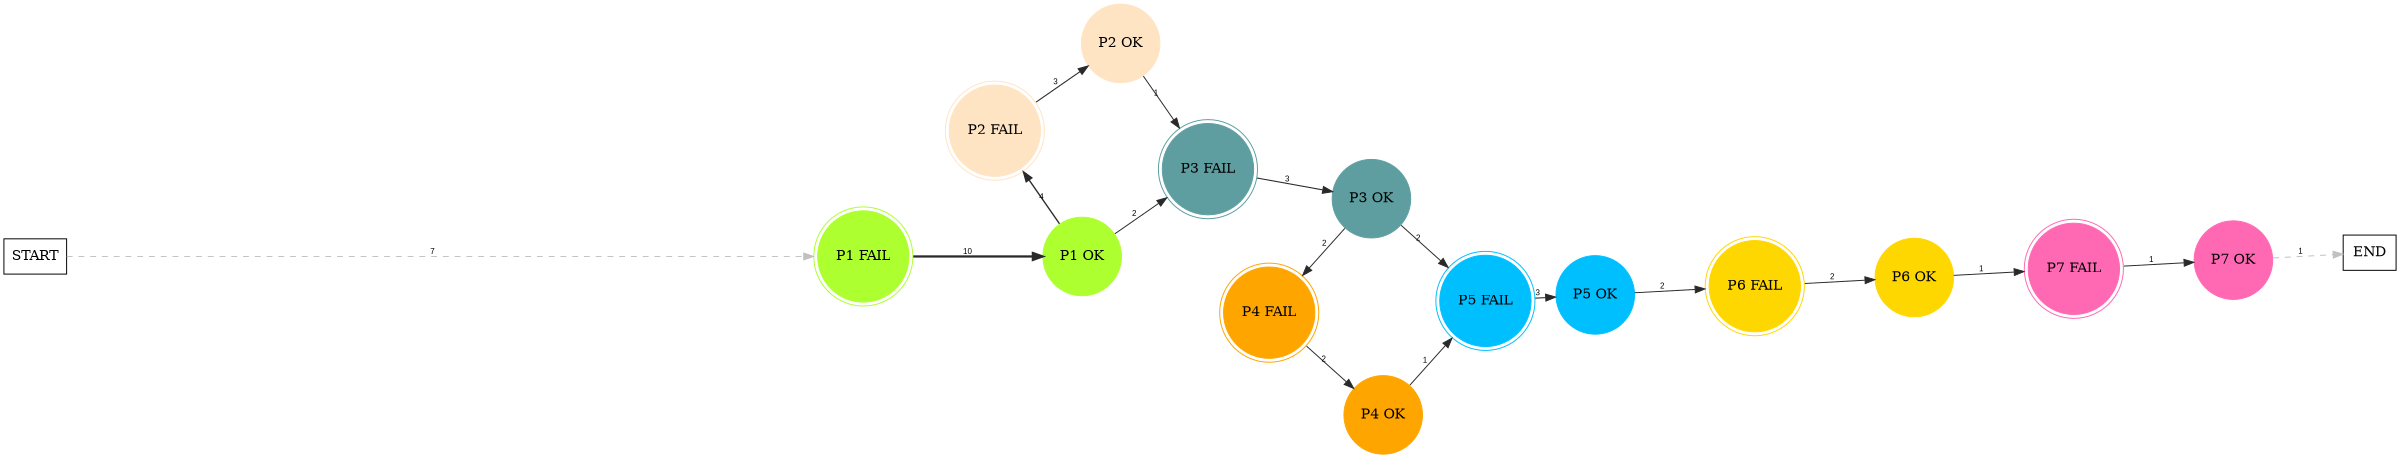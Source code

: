 digraph graphname {
	dpi = 150
	size="16,11!";
	margin = 0;
layout=circo;
"P1 FAIL" [shape=circle, color=greenyellow, peripheries=2, style=filled]"P1 OK" [shape=circle, color=greenyellow, style=filled]"P2 FAIL" [shape=circle, color=bisque, peripheries=2, style=filled]"P2 OK" [shape=circle, color=bisque, style=filled]"P3 FAIL" [shape=circle, color=cadetblue, peripheries=2, style=filled]"P3 OK" [shape=circle, color=cadetblue, style=filled]"P5 FAIL" [shape=circle, color=deepskyblue, peripheries=2, style=filled]"P5 OK" [shape=circle, color=deepskyblue, style=filled]"P6 FAIL" [shape=circle, color=gold, peripheries=2, style=filled]"P6 OK" [shape=circle, color=gold, style=filled]"P4 FAIL" [shape=circle, color=orange, peripheries=2, style=filled]"P4 OK" [shape=circle, color=orange, style=filled]"P7 FAIL" [shape=circle, color=hotpink, peripheries=2, style=filled]"P7 OK" [shape=circle, color=hotpink, style=filled]"START" [shape=box, fillcolor=white, style=filled, color=black]"END" [shape=box, fillcolor=white, style=filled, color=black]"P1 FAIL" -> "P1 OK" [ color=grey16 penwidth = "2.302585092994046"label ="10" labelfloat=false fontname="Arial" fontsize=8]
"P1 OK" -> "P2 FAIL" [ color=grey16 penwidth = "1.3862943611198906"label ="4" labelfloat=false fontname="Arial" fontsize=8]
"P1 OK" -> "P3 FAIL" [ color=grey16 penwidth = "1"label ="2" labelfloat=false fontname="Arial" fontsize=8]
"P2 FAIL" -> "P2 OK" [ color=grey16 penwidth = "1.0986122886681098"label ="3" labelfloat=false fontname="Arial" fontsize=8]
"P2 OK" -> "P3 FAIL" [ color=grey16 penwidth = "1"label ="1" labelfloat=false fontname="Arial" fontsize=8]
"P3 FAIL" -> "P3 OK" [ color=grey16 penwidth = "1.0986122886681098"label ="3" labelfloat=false fontname="Arial" fontsize=8]
"P3 OK" -> "P5 FAIL" [ color=grey16 penwidth = "1"label ="2" labelfloat=false fontname="Arial" fontsize=8]
"P3 OK" -> "P4 FAIL" [ color=grey16 penwidth = "1"label ="2" labelfloat=false fontname="Arial" fontsize=8]
"P5 FAIL" -> "P5 OK" [ color=grey16 penwidth = "1.0986122886681098"label ="3" labelfloat=false fontname="Arial" fontsize=8]
"P5 OK" -> "P6 FAIL" [ color=grey16 penwidth = "1"label ="2" labelfloat=false fontname="Arial" fontsize=8]
"P6 FAIL" -> "P6 OK" [ color=grey16 penwidth = "1"label ="2" labelfloat=false fontname="Arial" fontsize=8]
"P6 OK" -> "P7 FAIL" [ color=grey16 penwidth = "1"label ="1" labelfloat=false fontname="Arial" fontsize=8]
"P4 FAIL" -> "P4 OK" [ color=grey16 penwidth = "1"label ="2" labelfloat=false fontname="Arial" fontsize=8]
"P4 OK" -> "P5 FAIL" [ color=grey16 penwidth = "1"label ="1" labelfloat=false fontname="Arial" fontsize=8]
"P7 FAIL" -> "P7 OK" [ color=grey16 penwidth = "1"label ="1" labelfloat=false fontname="Arial" fontsize=8]
"P7 OK" -> "END" [ style = dashed color=grey label ="1" labelfloat=false fontname="Arial" fontsize=8]
"START" -> "P1 FAIL" [ style = dashed color=grey label ="7" labelfloat=false fontname="Arial" fontsize=8]
}
